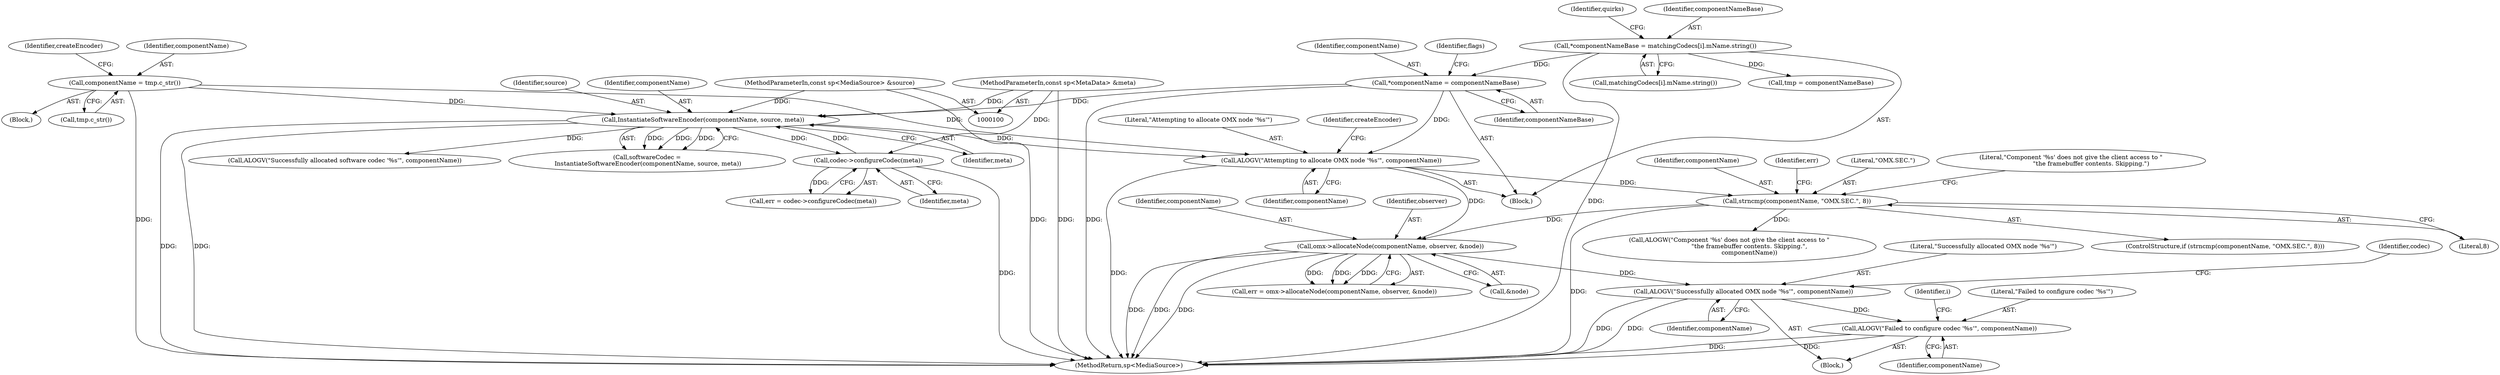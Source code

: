 digraph "0_Android_0bb5ced60304da7f61478ffd359e7ba65d72f181_0@pointer" {
"1000260" [label="(Call,ALOGV(\"Successfully allocated OMX node '%s'\", componentName))"];
"1000250" [label="(Call,omx->allocateNode(componentName, observer, &node))"];
"1000238" [label="(Call,strncmp(componentName, \"OMX.SEC.\", 8))"];
"1000222" [label="(Call,ALOGV(\"Attempting to allocate OMX node '%s'\", componentName))"];
"1000185" [label="(Call,*componentName = componentNameBase)"];
"1000173" [label="(Call,*componentNameBase = matchingCodecs[i].mName.string())"];
"1000208" [label="(Call,InstantiateSoftwareEncoder(componentName, source, meta))"];
"1000199" [label="(Call,componentName = tmp.c_str())"];
"1000104" [label="(MethodParameterIn,const sp<MediaSource> &source)"];
"1000272" [label="(Call,codec->configureCodec(meta))"];
"1000102" [label="(MethodParameterIn,const sp<MetaData> &meta)"];
"1000281" [label="(Call,ALOGV(\"Failed to configure codec '%s'\", componentName))"];
"1000175" [label="(Call,matchingCodecs[i].mName.string())"];
"1000250" [label="(Call,omx->allocateNode(componentName, observer, &node))"];
"1000224" [label="(Identifier,componentName)"];
"1000243" [label="(Call,ALOGW(\"Component '%s' does not give the client access to \"\n                     \"the framebuffer contents. Skipping.\",\n                     componentName))"];
"1000281" [label="(Call,ALOGV(\"Failed to configure codec '%s'\", componentName))"];
"1000186" [label="(Identifier,componentName)"];
"1000191" [label="(Identifier,flags)"];
"1000273" [label="(Identifier,meta)"];
"1000252" [label="(Identifier,observer)"];
"1000223" [label="(Literal,\"Attempting to allocate OMX node '%s'\")"];
"1000194" [label="(Call,tmp = componentNameBase)"];
"1000270" [label="(Call,err = codec->configureCodec(meta))"];
"1000222" [label="(Call,ALOGV(\"Attempting to allocate OMX node '%s'\", componentName))"];
"1000249" [label="(Identifier,err)"];
"1000206" [label="(Call,softwareCodec =\n InstantiateSoftwareEncoder(componentName, source, meta))"];
"1000104" [label="(MethodParameterIn,const sp<MediaSource> &source)"];
"1000248" [label="(Call,err = omx->allocateNode(componentName, observer, &node))"];
"1000171" [label="(Block,)"];
"1000210" [label="(Identifier,source)"];
"1000286" [label="(MethodReturn,sp<MediaSource>)"];
"1000251" [label="(Identifier,componentName)"];
"1000203" [label="(Identifier,createEncoder)"];
"1000200" [label="(Identifier,componentName)"];
"1000211" [label="(Identifier,meta)"];
"1000237" [label="(ControlStructure,if (strncmp(componentName, \"OMX.SEC.\", 8)))"];
"1000178" [label="(Identifier,quirks)"];
"1000217" [label="(Call,ALOGV(\"Successfully allocated software codec '%s'\", componentName))"];
"1000240" [label="(Literal,\"OMX.SEC.\")"];
"1000187" [label="(Identifier,componentNameBase)"];
"1000265" [label="(Identifier,codec)"];
"1000102" [label="(MethodParameterIn,const sp<MetaData> &meta)"];
"1000228" [label="(Identifier,createEncoder)"];
"1000282" [label="(Literal,\"Failed to configure codec '%s'\")"];
"1000241" [label="(Literal,8)"];
"1000244" [label="(Literal,\"Component '%s' does not give the client access to \"\n                     \"the framebuffer contents. Skipping.\")"];
"1000253" [label="(Call,&node)"];
"1000238" [label="(Call,strncmp(componentName, \"OMX.SEC.\", 8))"];
"1000272" [label="(Call,codec->configureCodec(meta))"];
"1000201" [label="(Call,tmp.c_str())"];
"1000283" [label="(Identifier,componentName)"];
"1000174" [label="(Identifier,componentNameBase)"];
"1000260" [label="(Call,ALOGV(\"Successfully allocated OMX node '%s'\", componentName))"];
"1000261" [label="(Literal,\"Successfully allocated OMX node '%s'\")"];
"1000170" [label="(Identifier,i)"];
"1000173" [label="(Call,*componentNameBase = matchingCodecs[i].mName.string())"];
"1000209" [label="(Identifier,componentName)"];
"1000259" [label="(Block,)"];
"1000185" [label="(Call,*componentName = componentNameBase)"];
"1000262" [label="(Identifier,componentName)"];
"1000208" [label="(Call,InstantiateSoftwareEncoder(componentName, source, meta))"];
"1000199" [label="(Call,componentName = tmp.c_str())"];
"1000193" [label="(Block,)"];
"1000239" [label="(Identifier,componentName)"];
"1000260" -> "1000259"  [label="AST: "];
"1000260" -> "1000262"  [label="CFG: "];
"1000261" -> "1000260"  [label="AST: "];
"1000262" -> "1000260"  [label="AST: "];
"1000265" -> "1000260"  [label="CFG: "];
"1000260" -> "1000286"  [label="DDG: "];
"1000260" -> "1000286"  [label="DDG: "];
"1000250" -> "1000260"  [label="DDG: "];
"1000260" -> "1000281"  [label="DDG: "];
"1000250" -> "1000248"  [label="AST: "];
"1000250" -> "1000253"  [label="CFG: "];
"1000251" -> "1000250"  [label="AST: "];
"1000252" -> "1000250"  [label="AST: "];
"1000253" -> "1000250"  [label="AST: "];
"1000248" -> "1000250"  [label="CFG: "];
"1000250" -> "1000286"  [label="DDG: "];
"1000250" -> "1000286"  [label="DDG: "];
"1000250" -> "1000286"  [label="DDG: "];
"1000250" -> "1000248"  [label="DDG: "];
"1000250" -> "1000248"  [label="DDG: "];
"1000250" -> "1000248"  [label="DDG: "];
"1000238" -> "1000250"  [label="DDG: "];
"1000222" -> "1000250"  [label="DDG: "];
"1000238" -> "1000237"  [label="AST: "];
"1000238" -> "1000241"  [label="CFG: "];
"1000239" -> "1000238"  [label="AST: "];
"1000240" -> "1000238"  [label="AST: "];
"1000241" -> "1000238"  [label="AST: "];
"1000244" -> "1000238"  [label="CFG: "];
"1000249" -> "1000238"  [label="CFG: "];
"1000238" -> "1000286"  [label="DDG: "];
"1000222" -> "1000238"  [label="DDG: "];
"1000238" -> "1000243"  [label="DDG: "];
"1000222" -> "1000171"  [label="AST: "];
"1000222" -> "1000224"  [label="CFG: "];
"1000223" -> "1000222"  [label="AST: "];
"1000224" -> "1000222"  [label="AST: "];
"1000228" -> "1000222"  [label="CFG: "];
"1000222" -> "1000286"  [label="DDG: "];
"1000185" -> "1000222"  [label="DDG: "];
"1000208" -> "1000222"  [label="DDG: "];
"1000199" -> "1000222"  [label="DDG: "];
"1000185" -> "1000171"  [label="AST: "];
"1000185" -> "1000187"  [label="CFG: "];
"1000186" -> "1000185"  [label="AST: "];
"1000187" -> "1000185"  [label="AST: "];
"1000191" -> "1000185"  [label="CFG: "];
"1000185" -> "1000286"  [label="DDG: "];
"1000173" -> "1000185"  [label="DDG: "];
"1000185" -> "1000208"  [label="DDG: "];
"1000173" -> "1000171"  [label="AST: "];
"1000173" -> "1000175"  [label="CFG: "];
"1000174" -> "1000173"  [label="AST: "];
"1000175" -> "1000173"  [label="AST: "];
"1000178" -> "1000173"  [label="CFG: "];
"1000173" -> "1000286"  [label="DDG: "];
"1000173" -> "1000194"  [label="DDG: "];
"1000208" -> "1000206"  [label="AST: "];
"1000208" -> "1000211"  [label="CFG: "];
"1000209" -> "1000208"  [label="AST: "];
"1000210" -> "1000208"  [label="AST: "];
"1000211" -> "1000208"  [label="AST: "];
"1000206" -> "1000208"  [label="CFG: "];
"1000208" -> "1000286"  [label="DDG: "];
"1000208" -> "1000286"  [label="DDG: "];
"1000208" -> "1000206"  [label="DDG: "];
"1000208" -> "1000206"  [label="DDG: "];
"1000208" -> "1000206"  [label="DDG: "];
"1000199" -> "1000208"  [label="DDG: "];
"1000104" -> "1000208"  [label="DDG: "];
"1000272" -> "1000208"  [label="DDG: "];
"1000102" -> "1000208"  [label="DDG: "];
"1000208" -> "1000217"  [label="DDG: "];
"1000208" -> "1000272"  [label="DDG: "];
"1000199" -> "1000193"  [label="AST: "];
"1000199" -> "1000201"  [label="CFG: "];
"1000200" -> "1000199"  [label="AST: "];
"1000201" -> "1000199"  [label="AST: "];
"1000203" -> "1000199"  [label="CFG: "];
"1000199" -> "1000286"  [label="DDG: "];
"1000104" -> "1000100"  [label="AST: "];
"1000104" -> "1000286"  [label="DDG: "];
"1000272" -> "1000270"  [label="AST: "];
"1000272" -> "1000273"  [label="CFG: "];
"1000273" -> "1000272"  [label="AST: "];
"1000270" -> "1000272"  [label="CFG: "];
"1000272" -> "1000286"  [label="DDG: "];
"1000272" -> "1000270"  [label="DDG: "];
"1000102" -> "1000272"  [label="DDG: "];
"1000102" -> "1000100"  [label="AST: "];
"1000102" -> "1000286"  [label="DDG: "];
"1000281" -> "1000259"  [label="AST: "];
"1000281" -> "1000283"  [label="CFG: "];
"1000282" -> "1000281"  [label="AST: "];
"1000283" -> "1000281"  [label="AST: "];
"1000170" -> "1000281"  [label="CFG: "];
"1000281" -> "1000286"  [label="DDG: "];
"1000281" -> "1000286"  [label="DDG: "];
}
